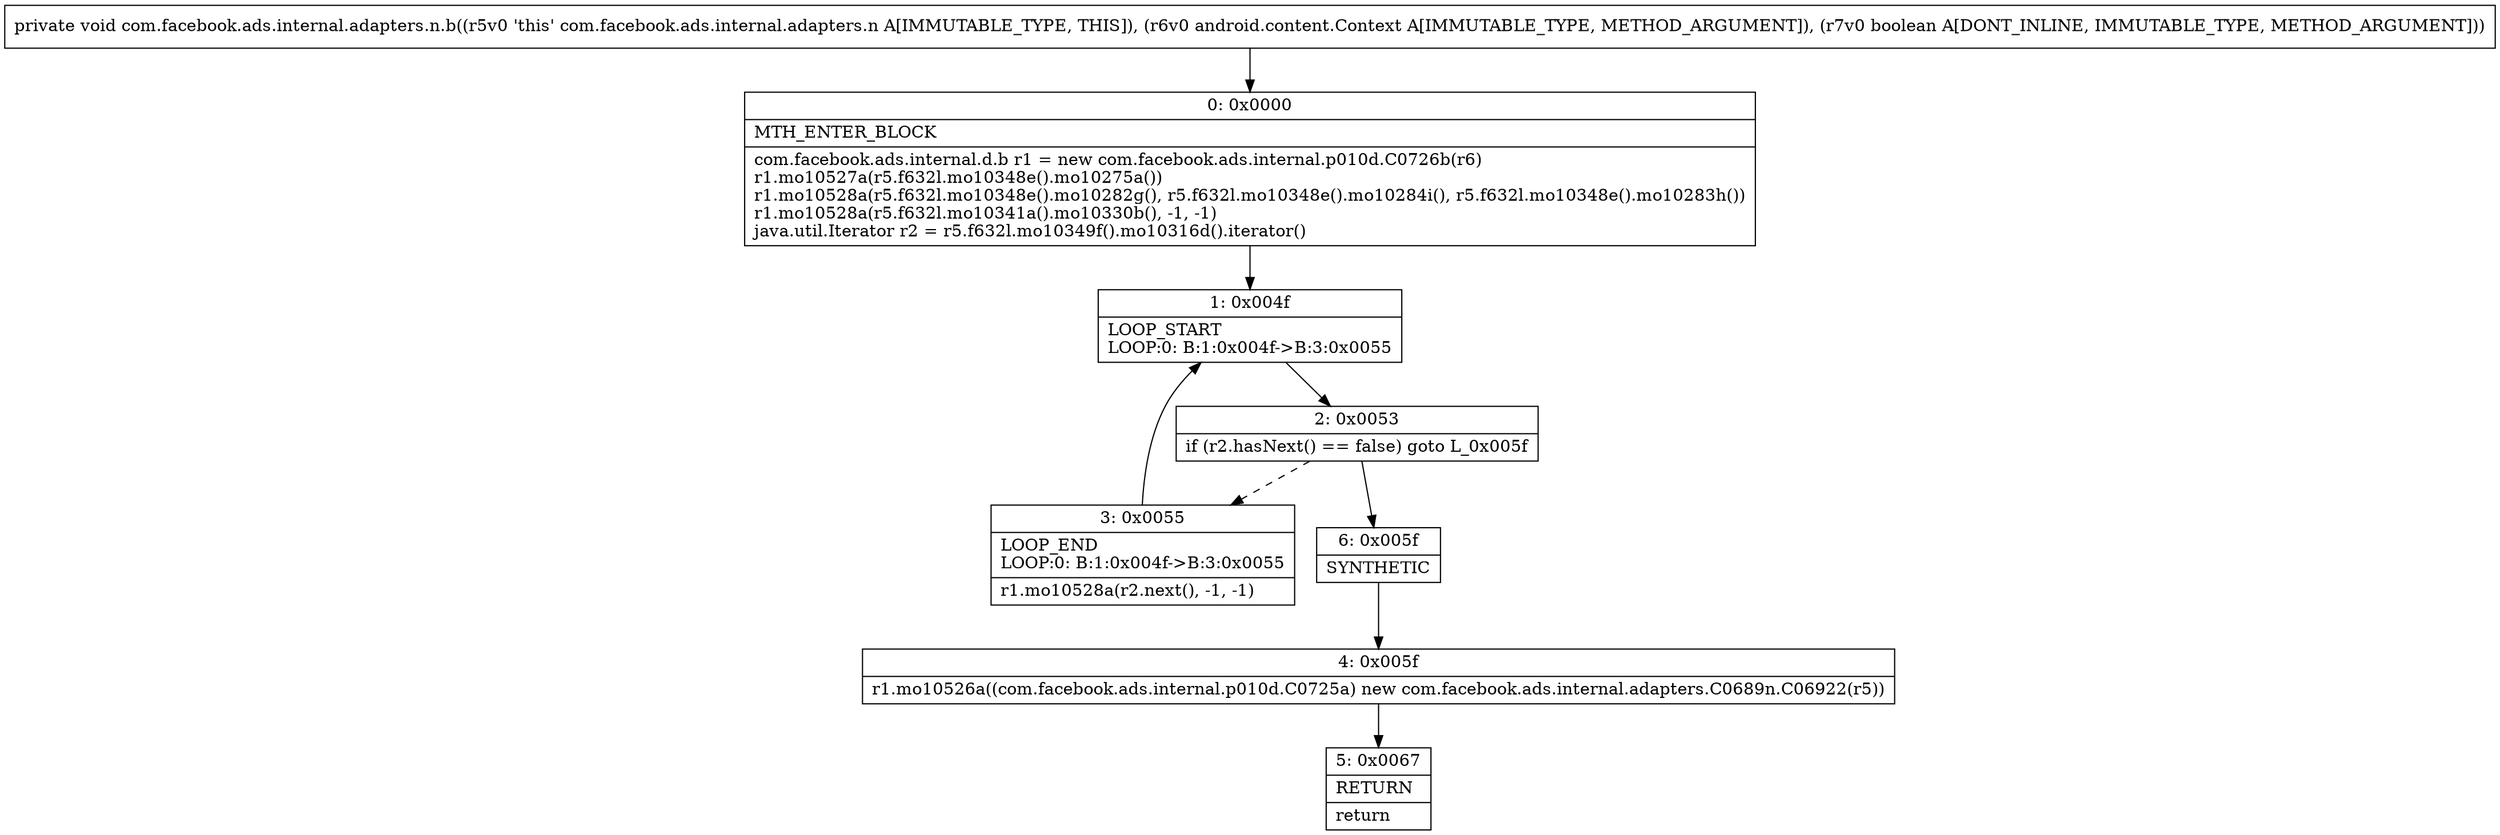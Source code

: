 digraph "CFG forcom.facebook.ads.internal.adapters.n.b(Landroid\/content\/Context;Z)V" {
Node_0 [shape=record,label="{0\:\ 0x0000|MTH_ENTER_BLOCK\l|com.facebook.ads.internal.d.b r1 = new com.facebook.ads.internal.p010d.C0726b(r6)\lr1.mo10527a(r5.f632l.mo10348e().mo10275a())\lr1.mo10528a(r5.f632l.mo10348e().mo10282g(), r5.f632l.mo10348e().mo10284i(), r5.f632l.mo10348e().mo10283h())\lr1.mo10528a(r5.f632l.mo10341a().mo10330b(), \-1, \-1)\ljava.util.Iterator r2 = r5.f632l.mo10349f().mo10316d().iterator()\l}"];
Node_1 [shape=record,label="{1\:\ 0x004f|LOOP_START\lLOOP:0: B:1:0x004f\-\>B:3:0x0055\l}"];
Node_2 [shape=record,label="{2\:\ 0x0053|if (r2.hasNext() == false) goto L_0x005f\l}"];
Node_3 [shape=record,label="{3\:\ 0x0055|LOOP_END\lLOOP:0: B:1:0x004f\-\>B:3:0x0055\l|r1.mo10528a(r2.next(), \-1, \-1)\l}"];
Node_4 [shape=record,label="{4\:\ 0x005f|r1.mo10526a((com.facebook.ads.internal.p010d.C0725a) new com.facebook.ads.internal.adapters.C0689n.C06922(r5))\l}"];
Node_5 [shape=record,label="{5\:\ 0x0067|RETURN\l|return\l}"];
Node_6 [shape=record,label="{6\:\ 0x005f|SYNTHETIC\l}"];
MethodNode[shape=record,label="{private void com.facebook.ads.internal.adapters.n.b((r5v0 'this' com.facebook.ads.internal.adapters.n A[IMMUTABLE_TYPE, THIS]), (r6v0 android.content.Context A[IMMUTABLE_TYPE, METHOD_ARGUMENT]), (r7v0 boolean A[DONT_INLINE, IMMUTABLE_TYPE, METHOD_ARGUMENT])) }"];
MethodNode -> Node_0;
Node_0 -> Node_1;
Node_1 -> Node_2;
Node_2 -> Node_3[style=dashed];
Node_2 -> Node_6;
Node_3 -> Node_1;
Node_4 -> Node_5;
Node_6 -> Node_4;
}

